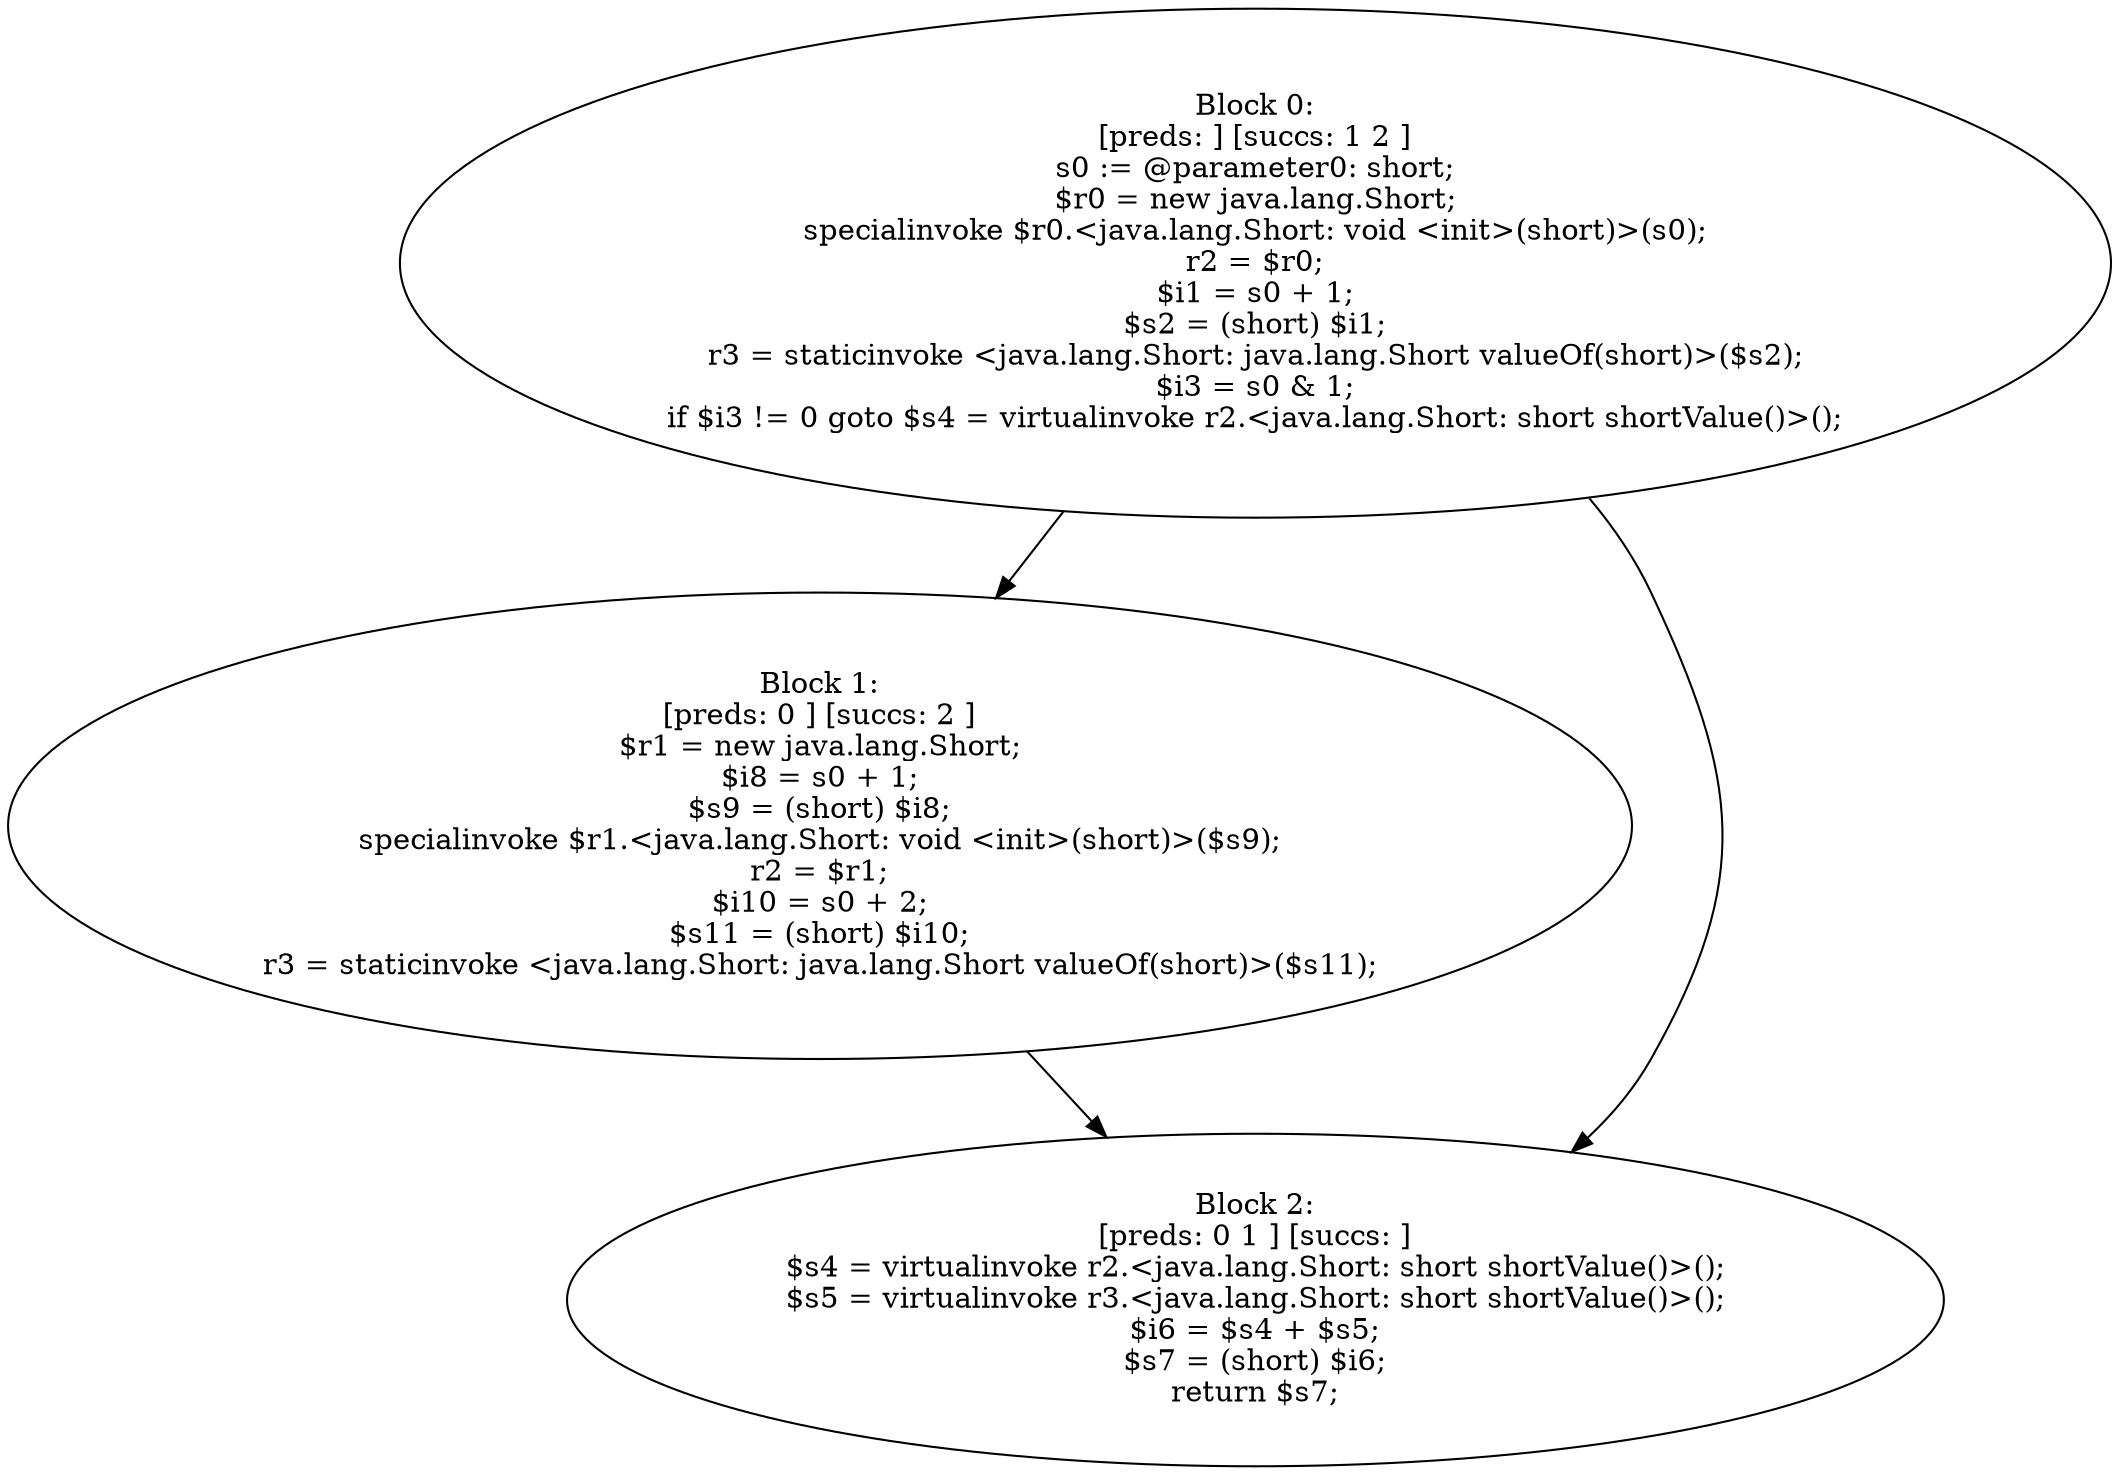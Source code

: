 digraph "unitGraph" {
    "Block 0:
[preds: ] [succs: 1 2 ]
s0 := @parameter0: short;
$r0 = new java.lang.Short;
specialinvoke $r0.<java.lang.Short: void <init>(short)>(s0);
r2 = $r0;
$i1 = s0 + 1;
$s2 = (short) $i1;
r3 = staticinvoke <java.lang.Short: java.lang.Short valueOf(short)>($s2);
$i3 = s0 & 1;
if $i3 != 0 goto $s4 = virtualinvoke r2.<java.lang.Short: short shortValue()>();
"
    "Block 1:
[preds: 0 ] [succs: 2 ]
$r1 = new java.lang.Short;
$i8 = s0 + 1;
$s9 = (short) $i8;
specialinvoke $r1.<java.lang.Short: void <init>(short)>($s9);
r2 = $r1;
$i10 = s0 + 2;
$s11 = (short) $i10;
r3 = staticinvoke <java.lang.Short: java.lang.Short valueOf(short)>($s11);
"
    "Block 2:
[preds: 0 1 ] [succs: ]
$s4 = virtualinvoke r2.<java.lang.Short: short shortValue()>();
$s5 = virtualinvoke r3.<java.lang.Short: short shortValue()>();
$i6 = $s4 + $s5;
$s7 = (short) $i6;
return $s7;
"
    "Block 0:
[preds: ] [succs: 1 2 ]
s0 := @parameter0: short;
$r0 = new java.lang.Short;
specialinvoke $r0.<java.lang.Short: void <init>(short)>(s0);
r2 = $r0;
$i1 = s0 + 1;
$s2 = (short) $i1;
r3 = staticinvoke <java.lang.Short: java.lang.Short valueOf(short)>($s2);
$i3 = s0 & 1;
if $i3 != 0 goto $s4 = virtualinvoke r2.<java.lang.Short: short shortValue()>();
"->"Block 1:
[preds: 0 ] [succs: 2 ]
$r1 = new java.lang.Short;
$i8 = s0 + 1;
$s9 = (short) $i8;
specialinvoke $r1.<java.lang.Short: void <init>(short)>($s9);
r2 = $r1;
$i10 = s0 + 2;
$s11 = (short) $i10;
r3 = staticinvoke <java.lang.Short: java.lang.Short valueOf(short)>($s11);
";
    "Block 0:
[preds: ] [succs: 1 2 ]
s0 := @parameter0: short;
$r0 = new java.lang.Short;
specialinvoke $r0.<java.lang.Short: void <init>(short)>(s0);
r2 = $r0;
$i1 = s0 + 1;
$s2 = (short) $i1;
r3 = staticinvoke <java.lang.Short: java.lang.Short valueOf(short)>($s2);
$i3 = s0 & 1;
if $i3 != 0 goto $s4 = virtualinvoke r2.<java.lang.Short: short shortValue()>();
"->"Block 2:
[preds: 0 1 ] [succs: ]
$s4 = virtualinvoke r2.<java.lang.Short: short shortValue()>();
$s5 = virtualinvoke r3.<java.lang.Short: short shortValue()>();
$i6 = $s4 + $s5;
$s7 = (short) $i6;
return $s7;
";
    "Block 1:
[preds: 0 ] [succs: 2 ]
$r1 = new java.lang.Short;
$i8 = s0 + 1;
$s9 = (short) $i8;
specialinvoke $r1.<java.lang.Short: void <init>(short)>($s9);
r2 = $r1;
$i10 = s0 + 2;
$s11 = (short) $i10;
r3 = staticinvoke <java.lang.Short: java.lang.Short valueOf(short)>($s11);
"->"Block 2:
[preds: 0 1 ] [succs: ]
$s4 = virtualinvoke r2.<java.lang.Short: short shortValue()>();
$s5 = virtualinvoke r3.<java.lang.Short: short shortValue()>();
$i6 = $s4 + $s5;
$s7 = (short) $i6;
return $s7;
";
}
